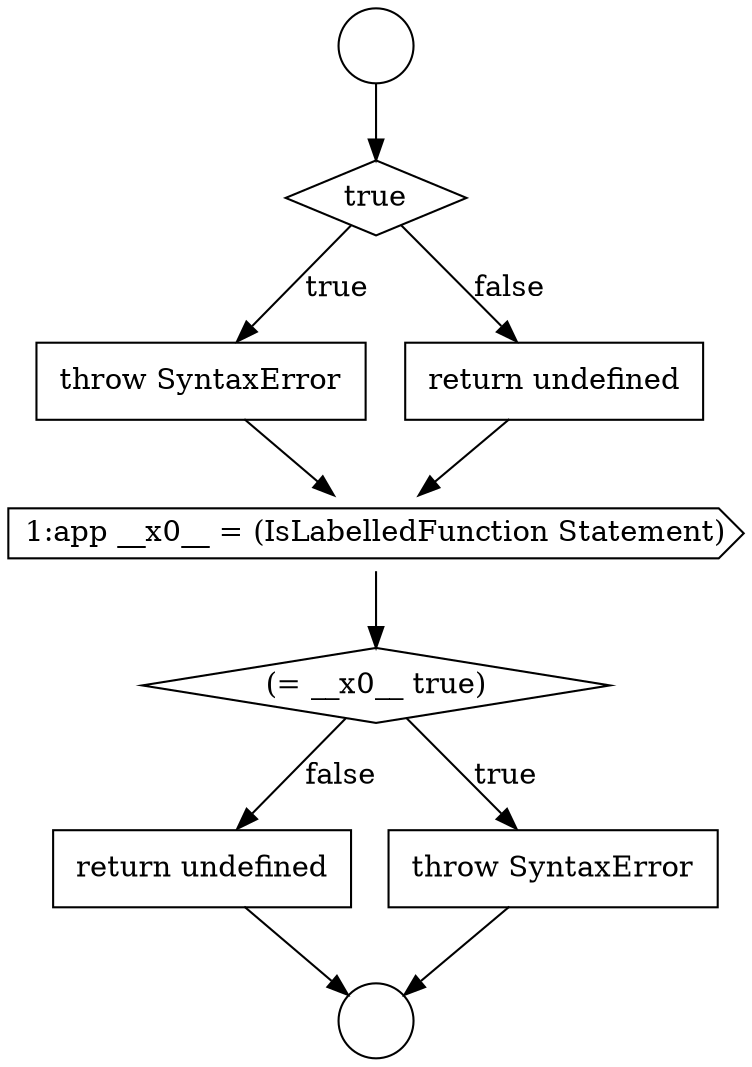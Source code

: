 digraph {
  node17343 [shape=circle label=" " color="black" fillcolor="white" style=filled]
  node17349 [shape=diamond, label=<<font color="black">(= __x0__ true)</font>> color="black" fillcolor="white" style=filled]
  node17346 [shape=none, margin=0, label=<<font color="black">
    <table border="0" cellborder="1" cellspacing="0" cellpadding="10">
      <tr><td align="left">throw SyntaxError</td></tr>
    </table>
  </font>> color="black" fillcolor="white" style=filled]
  node17347 [shape=none, margin=0, label=<<font color="black">
    <table border="0" cellborder="1" cellspacing="0" cellpadding="10">
      <tr><td align="left">return undefined</td></tr>
    </table>
  </font>> color="black" fillcolor="white" style=filled]
  node17344 [shape=circle label=" " color="black" fillcolor="white" style=filled]
  node17351 [shape=none, margin=0, label=<<font color="black">
    <table border="0" cellborder="1" cellspacing="0" cellpadding="10">
      <tr><td align="left">return undefined</td></tr>
    </table>
  </font>> color="black" fillcolor="white" style=filled]
  node17348 [shape=cds, label=<<font color="black">1:app __x0__ = (IsLabelledFunction Statement)</font>> color="black" fillcolor="white" style=filled]
  node17345 [shape=diamond, label=<<font color="black">true</font>> color="black" fillcolor="white" style=filled]
  node17350 [shape=none, margin=0, label=<<font color="black">
    <table border="0" cellborder="1" cellspacing="0" cellpadding="10">
      <tr><td align="left">throw SyntaxError</td></tr>
    </table>
  </font>> color="black" fillcolor="white" style=filled]
  node17351 -> node17344 [ color="black"]
  node17346 -> node17348 [ color="black"]
  node17348 -> node17349 [ color="black"]
  node17345 -> node17346 [label=<<font color="black">true</font>> color="black"]
  node17345 -> node17347 [label=<<font color="black">false</font>> color="black"]
  node17347 -> node17348 [ color="black"]
  node17350 -> node17344 [ color="black"]
  node17349 -> node17350 [label=<<font color="black">true</font>> color="black"]
  node17349 -> node17351 [label=<<font color="black">false</font>> color="black"]
  node17343 -> node17345 [ color="black"]
}
